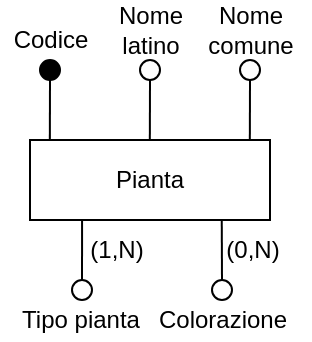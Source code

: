<mxfile version="17.1.1" type="github">
  <diagram id="gLOBmDLkk0vAOkrKWhRu" name="Page-1">
    <mxGraphModel dx="716" dy="377" grid="1" gridSize="10" guides="1" tooltips="1" connect="1" arrows="1" fold="1" page="1" pageScale="1" pageWidth="1169" pageHeight="827" math="0" shadow="0">
      <root>
        <mxCell id="0" />
        <mxCell id="1" parent="0" />
        <mxCell id="DbTr9elyAyha2Na49rAj-1" value="Pianta" style="rounded=0;whiteSpace=wrap;html=1;strokeWidth=1;perimeterSpacing=0;" parent="1" vertex="1">
          <mxGeometry x="519" y="120" width="120" height="40" as="geometry" />
        </mxCell>
        <mxCell id="DbTr9elyAyha2Na49rAj-2" value="" style="endArrow=none;html=1;rounded=0;fillColor=#000000;entryX=0.166;entryY=0;entryDx=0;entryDy=0;entryPerimeter=0;exitX=0.5;exitY=1;exitDx=0;exitDy=0;" parent="1" source="DbTr9elyAyha2Na49rAj-3" edge="1">
          <mxGeometry width="50" height="50" relative="1" as="geometry">
            <mxPoint x="529" y="100" as="sourcePoint" />
            <mxPoint x="528.92" y="120" as="targetPoint" />
          </mxGeometry>
        </mxCell>
        <mxCell id="DbTr9elyAyha2Na49rAj-3" value="" style="ellipse;whiteSpace=wrap;html=1;aspect=fixed;strokeWidth=1;fillColor=#000000;" parent="1" vertex="1">
          <mxGeometry x="524" y="80" width="10" height="10" as="geometry" />
        </mxCell>
        <mxCell id="DbTr9elyAyha2Na49rAj-4" value="Codice" style="text;html=1;align=center;verticalAlign=middle;resizable=0;points=[];autosize=1;strokeColor=none;fillColor=none;" parent="1" vertex="1">
          <mxGeometry x="504" y="60" width="50" height="20" as="geometry" />
        </mxCell>
        <mxCell id="DbTr9elyAyha2Na49rAj-5" value="" style="endArrow=none;html=1;rounded=0;fillColor=#000000;entryX=0.166;entryY=0;entryDx=0;entryDy=0;entryPerimeter=0;exitX=0.5;exitY=1;exitDx=0;exitDy=0;" parent="1" source="DbTr9elyAyha2Na49rAj-6" edge="1">
          <mxGeometry width="50" height="50" relative="1" as="geometry">
            <mxPoint x="579" y="100" as="sourcePoint" />
            <mxPoint x="578.92" y="120" as="targetPoint" />
          </mxGeometry>
        </mxCell>
        <mxCell id="DbTr9elyAyha2Na49rAj-6" value="" style="ellipse;whiteSpace=wrap;html=1;aspect=fixed;strokeWidth=1;fillColor=none;" parent="1" vertex="1">
          <mxGeometry x="574" y="80" width="10" height="10" as="geometry" />
        </mxCell>
        <mxCell id="DbTr9elyAyha2Na49rAj-7" value="Nome &lt;br&gt;latino" style="text;html=1;align=center;verticalAlign=middle;resizable=0;points=[];autosize=1;strokeColor=none;fillColor=none;" parent="1" vertex="1">
          <mxGeometry x="554" y="50" width="50" height="30" as="geometry" />
        </mxCell>
        <mxCell id="DbTr9elyAyha2Na49rAj-8" value="" style="endArrow=none;html=1;rounded=0;fillColor=#000000;entryX=0.166;entryY=0;entryDx=0;entryDy=0;entryPerimeter=0;exitX=0.5;exitY=1;exitDx=0;exitDy=0;" parent="1" source="DbTr9elyAyha2Na49rAj-9" edge="1">
          <mxGeometry width="50" height="50" relative="1" as="geometry">
            <mxPoint x="629" y="100" as="sourcePoint" />
            <mxPoint x="628.92" y="120" as="targetPoint" />
          </mxGeometry>
        </mxCell>
        <mxCell id="DbTr9elyAyha2Na49rAj-9" value="" style="ellipse;whiteSpace=wrap;html=1;aspect=fixed;strokeWidth=1;fillColor=none;" parent="1" vertex="1">
          <mxGeometry x="624" y="80" width="10" height="10" as="geometry" />
        </mxCell>
        <mxCell id="DbTr9elyAyha2Na49rAj-10" value="Nome &lt;br&gt;comune" style="text;html=1;align=center;verticalAlign=middle;resizable=0;points=[];autosize=1;strokeColor=none;fillColor=none;" parent="1" vertex="1">
          <mxGeometry x="599" y="50" width="60" height="30" as="geometry" />
        </mxCell>
        <mxCell id="DbTr9elyAyha2Na49rAj-12" value="" style="ellipse;whiteSpace=wrap;html=1;aspect=fixed;strokeWidth=1;fillColor=none;" parent="1" vertex="1">
          <mxGeometry x="540" y="190" width="10" height="10" as="geometry" />
        </mxCell>
        <mxCell id="DbTr9elyAyha2Na49rAj-13" value="" style="ellipse;whiteSpace=wrap;html=1;aspect=fixed;strokeWidth=1;fillColor=none;" parent="1" vertex="1">
          <mxGeometry x="610" y="190" width="10" height="10" as="geometry" />
        </mxCell>
        <mxCell id="DbTr9elyAyha2Na49rAj-14" value="" style="endArrow=none;html=1;rounded=0;exitX=0.5;exitY=0;exitDx=0;exitDy=0;entryX=0.217;entryY=0.998;entryDx=0;entryDy=0;entryPerimeter=0;" parent="1" source="DbTr9elyAyha2Na49rAj-12" target="DbTr9elyAyha2Na49rAj-1" edge="1">
          <mxGeometry width="50" height="50" relative="1" as="geometry">
            <mxPoint x="550" y="200" as="sourcePoint" />
            <mxPoint x="545.08" y="160.8" as="targetPoint" />
          </mxGeometry>
        </mxCell>
        <mxCell id="DbTr9elyAyha2Na49rAj-15" value="Tipo pianta" style="text;html=1;align=center;verticalAlign=middle;resizable=0;points=[];autosize=1;strokeColor=none;fillColor=none;" parent="1" vertex="1">
          <mxGeometry x="509" y="200" width="70" height="20" as="geometry" />
        </mxCell>
        <mxCell id="DbTr9elyAyha2Na49rAj-16" value="" style="endArrow=none;html=1;rounded=0;exitX=0.5;exitY=0;exitDx=0;exitDy=0;entryX=0.799;entryY=1.003;entryDx=0;entryDy=0;entryPerimeter=0;" parent="1" source="DbTr9elyAyha2Na49rAj-13" target="DbTr9elyAyha2Na49rAj-1" edge="1">
          <mxGeometry width="50" height="50" relative="1" as="geometry">
            <mxPoint x="560" y="220" as="sourcePoint" />
            <mxPoint x="610" y="170" as="targetPoint" />
          </mxGeometry>
        </mxCell>
        <mxCell id="DbTr9elyAyha2Na49rAj-17" value="Colorazione" style="text;html=1;align=center;verticalAlign=middle;resizable=0;points=[];autosize=1;strokeColor=none;fillColor=none;" parent="1" vertex="1">
          <mxGeometry x="575" y="200" width="80" height="20" as="geometry" />
        </mxCell>
        <mxCell id="DbTr9elyAyha2Na49rAj-18" value="(1,N)" style="text;html=1;align=center;verticalAlign=middle;resizable=0;points=[];autosize=1;strokeColor=none;fillColor=none;" parent="1" vertex="1">
          <mxGeometry x="542" y="165" width="40" height="20" as="geometry" />
        </mxCell>
        <mxCell id="DbTr9elyAyha2Na49rAj-19" value="(0,N)" style="text;html=1;align=center;verticalAlign=middle;resizable=0;points=[];autosize=1;strokeColor=none;fillColor=none;" parent="1" vertex="1">
          <mxGeometry x="610" y="165" width="40" height="20" as="geometry" />
        </mxCell>
      </root>
    </mxGraphModel>
  </diagram>
</mxfile>
